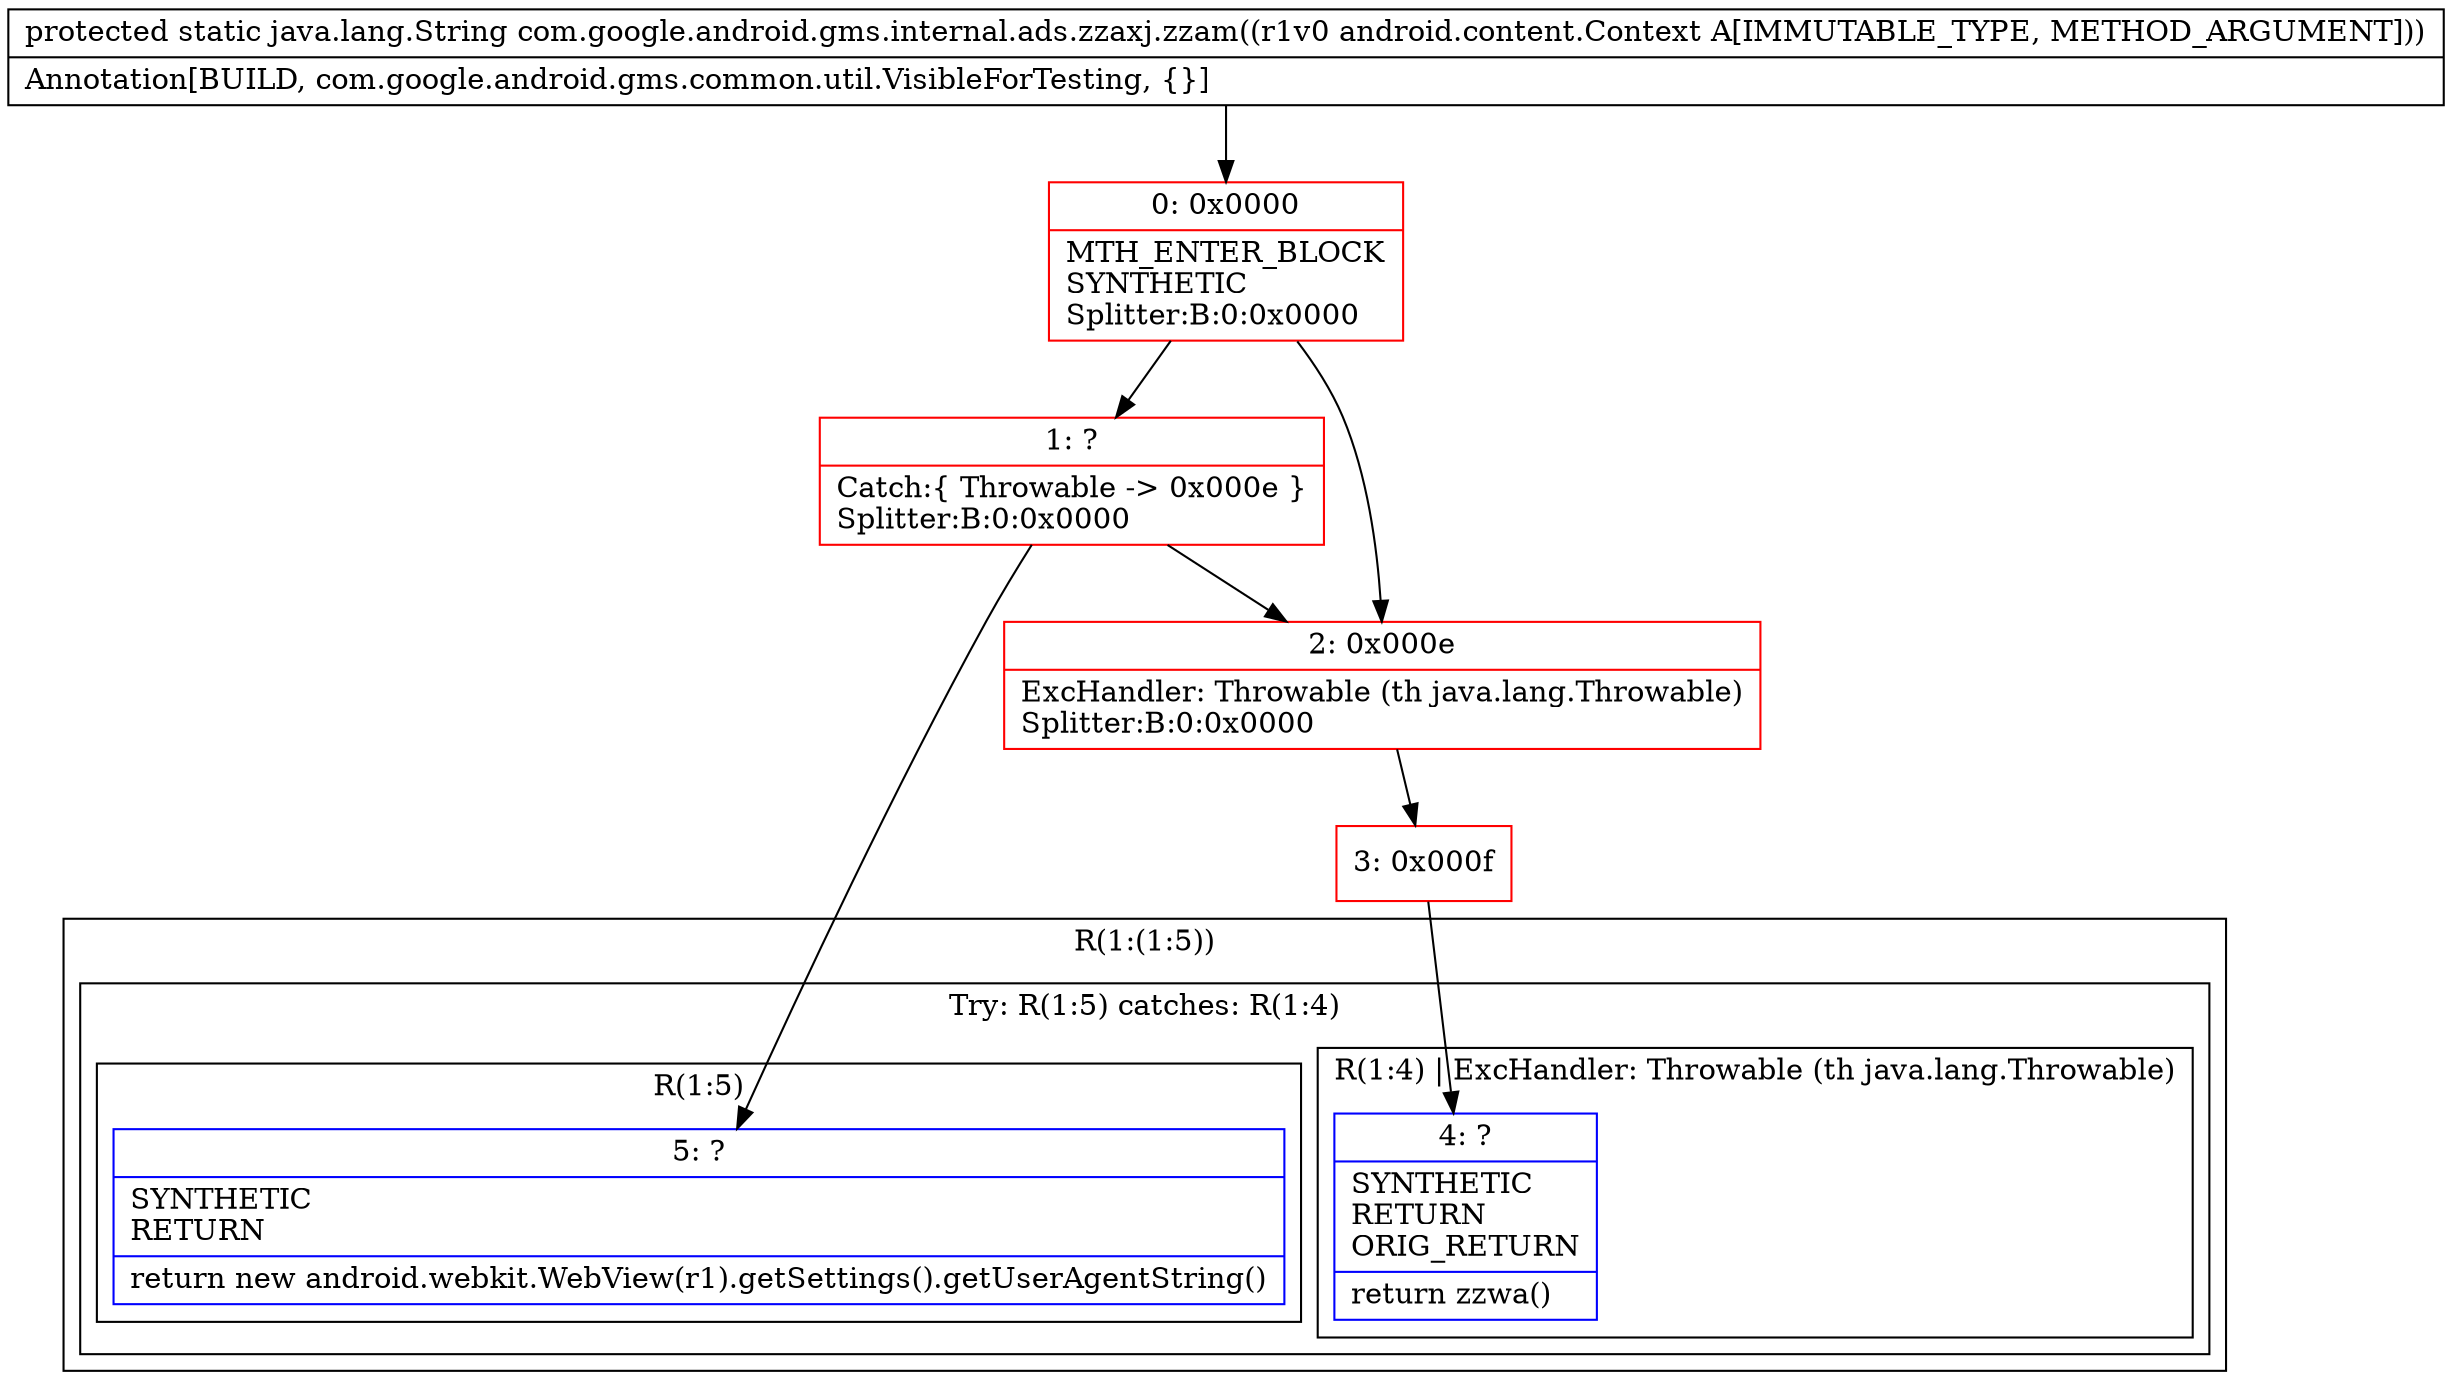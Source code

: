 digraph "CFG forcom.google.android.gms.internal.ads.zzaxj.zzam(Landroid\/content\/Context;)Ljava\/lang\/String;" {
subgraph cluster_Region_1377255878 {
label = "R(1:(1:5))";
node [shape=record,color=blue];
subgraph cluster_TryCatchRegion_708976228 {
label = "Try: R(1:5) catches: R(1:4)";
node [shape=record,color=blue];
subgraph cluster_Region_1224591378 {
label = "R(1:5)";
node [shape=record,color=blue];
Node_5 [shape=record,label="{5\:\ ?|SYNTHETIC\lRETURN\l|return new android.webkit.WebView(r1).getSettings().getUserAgentString()\l}"];
}
subgraph cluster_Region_177472623 {
label = "R(1:4) | ExcHandler: Throwable (th java.lang.Throwable)\l";
node [shape=record,color=blue];
Node_4 [shape=record,label="{4\:\ ?|SYNTHETIC\lRETURN\lORIG_RETURN\l|return zzwa()\l}"];
}
}
}
subgraph cluster_Region_177472623 {
label = "R(1:4) | ExcHandler: Throwable (th java.lang.Throwable)\l";
node [shape=record,color=blue];
Node_4 [shape=record,label="{4\:\ ?|SYNTHETIC\lRETURN\lORIG_RETURN\l|return zzwa()\l}"];
}
Node_0 [shape=record,color=red,label="{0\:\ 0x0000|MTH_ENTER_BLOCK\lSYNTHETIC\lSplitter:B:0:0x0000\l}"];
Node_1 [shape=record,color=red,label="{1\:\ ?|Catch:\{ Throwable \-\> 0x000e \}\lSplitter:B:0:0x0000\l}"];
Node_2 [shape=record,color=red,label="{2\:\ 0x000e|ExcHandler: Throwable (th java.lang.Throwable)\lSplitter:B:0:0x0000\l}"];
Node_3 [shape=record,color=red,label="{3\:\ 0x000f}"];
MethodNode[shape=record,label="{protected static java.lang.String com.google.android.gms.internal.ads.zzaxj.zzam((r1v0 android.content.Context A[IMMUTABLE_TYPE, METHOD_ARGUMENT]))  | Annotation[BUILD, com.google.android.gms.common.util.VisibleForTesting, \{\}]\l}"];
MethodNode -> Node_0;
Node_0 -> Node_1;
Node_0 -> Node_2;
Node_1 -> Node_2;
Node_1 -> Node_5;
Node_2 -> Node_3;
Node_3 -> Node_4;
}

